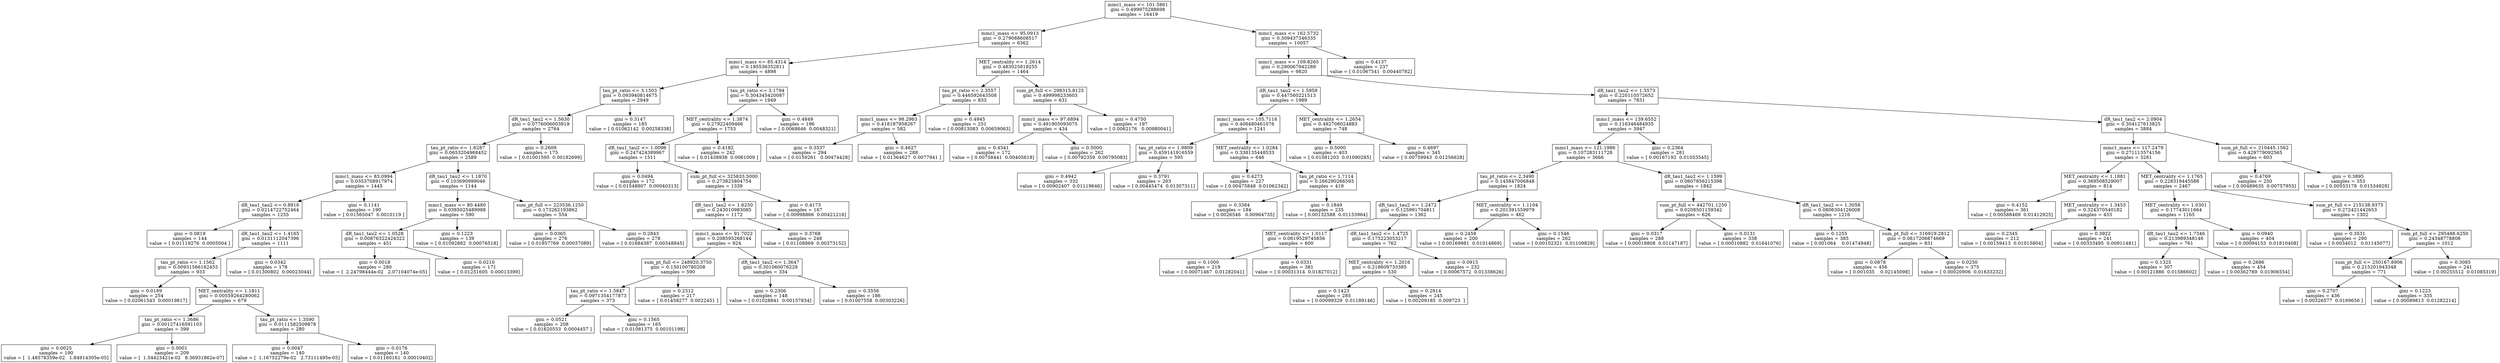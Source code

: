 digraph Tree {
0 [label="mmc1_mass <= 101.5861\ngini = 0.499975288698\nsamples = 16419", shape="box"] ;
1 [label="mmc1_mass <= 95.0913\ngini = 0.279088608517\nsamples = 6362", shape="box"] ;
0 -> 1 ;
2 [label="mmc1_mass <= 85.4314\ngini = 0.185536352811\nsamples = 4898", shape="box"] ;
1 -> 2 ;
3 [label="tau_pt_ratio <= 3.1503\ngini = 0.093940814675\nsamples = 2949", shape="box"] ;
2 -> 3 ;
4 [label="dR_tau1_tau2 <= 1.5630\ngini = 0.0776006003919\nsamples = 2764", shape="box"] ;
3 -> 4 ;
5 [label="tau_pt_ratio <= 1.6287\ngini = 0.0653204968452\nsamples = 2589", shape="box"] ;
4 -> 5 ;
6 [label="mmc1_mass <= 83.0994\ngini = 0.0353708917974\nsamples = 1445", shape="box"] ;
5 -> 6 ;
7 [label="dR_tau1_tau2 <= 0.8916\ngini = 0.0214722752464\nsamples = 1255", shape="box"] ;
6 -> 7 ;
8 [label="gini = 0.0819\nsamples = 144\nvalue = [ 0.01119276  0.0005004 ]", shape="box"] ;
7 -> 8 ;
9 [label="dR_tau1_tau2 <= 1.4165\ngini = 0.0131112047396\nsamples = 1111", shape="box"] ;
7 -> 9 ;
10 [label="tau_pt_ratio <= 1.1562\ngini = 0.00931566162455\nsamples = 933", shape="box"] ;
9 -> 10 ;
11 [label="gini = 0.0189\nsamples = 254\nvalue = [ 0.02061543  0.00019817]", shape="box"] ;
10 -> 11 ;
12 [label="MET_centrality <= 1.1811\ngini = 0.00559264280062\nsamples = 679", shape="box"] ;
10 -> 12 ;
13 [label="tau_pt_ratio <= 1.3686\ngini = 0.00127416591103\nsamples = 399", shape="box"] ;
12 -> 13 ;
14 [label="gini = 0.0025\nsamples = 190\nvalue = [  1.48578359e-02   1.84914305e-05]", shape="box"] ;
13 -> 14 ;
15 [label="gini = 0.0001\nsamples = 209\nvalue = [  1.54423421e-02   8.36931862e-07]", shape="box"] ;
13 -> 15 ;
16 [label="tau_pt_ratio <= 1.3590\ngini = 0.0111582509878\nsamples = 280", shape="box"] ;
12 -> 16 ;
17 [label="gini = 0.0047\nsamples = 140\nvalue = [  1.16752279e-02   2.73111495e-05]", shape="box"] ;
16 -> 17 ;
18 [label="gini = 0.0176\nsamples = 140\nvalue = [ 0.01160161  0.00010402]", shape="box"] ;
16 -> 18 ;
19 [label="gini = 0.0342\nsamples = 178\nvalue = [ 0.01300802  0.00023044]", shape="box"] ;
9 -> 19 ;
20 [label="gini = 0.1141\nsamples = 190\nvalue = [ 0.01565047  0.0010119 ]", shape="box"] ;
6 -> 20 ;
21 [label="dR_tau1_tau2 <= 1.1870\ngini = 0.103690999046\nsamples = 1144", shape="box"] ;
5 -> 21 ;
22 [label="mmc1_mass <= 80.4480\ngini = 0.0385025489988\nsamples = 590", shape="box"] ;
21 -> 22 ;
23 [label="dR_tau1_tau2 <= 1.0528\ngini = 0.00876322424322\nsamples = 451", shape="box"] ;
22 -> 23 ;
24 [label="gini = 0.0018\nsamples = 280\nvalue = [  2.24798444e-02   2.07104074e-05]", shape="box"] ;
23 -> 24 ;
25 [label="gini = 0.0210\nsamples = 171\nvalue = [ 0.01251605  0.00013399]", shape="box"] ;
23 -> 25 ;
26 [label="gini = 0.1223\nsamples = 139\nvalue = [ 0.01092882  0.00076518]", shape="box"] ;
22 -> 26 ;
27 [label="sum_pt_full <= 223536.1250\ngini = 0.173262193862\nsamples = 554", shape="box"] ;
21 -> 27 ;
28 [label="gini = 0.0365\nsamples = 276\nvalue = [ 0.01957769  0.00037089]", shape="box"] ;
27 -> 28 ;
29 [label="gini = 0.2843\nsamples = 278\nvalue = [ 0.01684387  0.00348845]", shape="box"] ;
27 -> 29 ;
30 [label="gini = 0.2609\nsamples = 175\nvalue = [ 0.01001595  0.00182699]", shape="box"] ;
4 -> 30 ;
31 [label="gini = 0.3147\nsamples = 185\nvalue = [ 0.01062142  0.00258338]", shape="box"] ;
3 -> 31 ;
32 [label="tau_pt_ratio <= 3.1794\ngini = 0.304345420087\nsamples = 1949", shape="box"] ;
2 -> 32 ;
33 [label="MET_centrality <= 1.3874\ngini = 0.27922409466\nsamples = 1753", shape="box"] ;
32 -> 33 ;
34 [label="dR_tau1_tau2 <= 1.0096\ngini = 0.247424389967\nsamples = 1511", shape="box"] ;
33 -> 34 ;
35 [label="gini = 0.0494\nsamples = 172\nvalue = [ 0.01548807  0.00040313]", shape="box"] ;
34 -> 35 ;
36 [label="sum_pt_full <= 325833.5000\ngini = 0.273825804754\nsamples = 1339", shape="box"] ;
34 -> 36 ;
37 [label="dR_tau1_tau2 <= 1.6250\ngini = 0.243010983085\nsamples = 1172", shape="box"] ;
36 -> 37 ;
38 [label="mmc1_mass <= 91.7022\ngini = 0.208595268144\nsamples = 924", shape="box"] ;
37 -> 38 ;
39 [label="sum_pt_full <= 248920.3750\ngini = 0.150100780208\nsamples = 590", shape="box"] ;
38 -> 39 ;
40 [label="tau_pt_ratio <= 1.5847\ngini = 0.0971354177873\nsamples = 373", shape="box"] ;
39 -> 40 ;
41 [label="gini = 0.0521\nsamples = 208\nvalue = [ 0.01620553  0.0004457 ]", shape="box"] ;
40 -> 41 ;
42 [label="gini = 0.1565\nsamples = 165\nvalue = [ 0.01081375  0.00101198]", shape="box"] ;
40 -> 42 ;
43 [label="gini = 0.2312\nsamples = 217\nvalue = [ 0.01458277  0.0022451 ]", shape="box"] ;
39 -> 43 ;
44 [label="dR_tau1_tau2 <= 1.3647\ngini = 0.301060076228\nsamples = 334", shape="box"] ;
38 -> 44 ;
45 [label="gini = 0.2306\nsamples = 148\nvalue = [ 0.01028841  0.00157834]", shape="box"] ;
44 -> 45 ;
46 [label="gini = 0.3556\nsamples = 186\nvalue = [ 0.01007558  0.00303226]", shape="box"] ;
44 -> 46 ;
47 [label="gini = 0.3768\nsamples = 248\nvalue = [ 0.01108869  0.00373152]", shape="box"] ;
37 -> 47 ;
48 [label="gini = 0.4173\nsamples = 167\nvalue = [ 0.00998866  0.00421216]", shape="box"] ;
36 -> 48 ;
49 [label="gini = 0.4182\nsamples = 242\nvalue = [ 0.01438938  0.0061009 ]", shape="box"] ;
33 -> 49 ;
50 [label="gini = 0.4849\nsamples = 196\nvalue = [ 0.0068646  0.0048321]", shape="box"] ;
32 -> 50 ;
51 [label="MET_centrality <= 1.2614\ngini = 0.483025819255\nsamples = 1464", shape="box"] ;
1 -> 51 ;
52 [label="tau_pt_ratio <= 2.3557\ngini = 0.446592643508\nsamples = 833", shape="box"] ;
51 -> 52 ;
53 [label="mmc1_mass <= 98.2963\ngini = 0.418187958267\nsamples = 582", shape="box"] ;
52 -> 53 ;
54 [label="gini = 0.3537\nsamples = 294\nvalue = [ 0.0159261   0.00474428]", shape="box"] ;
53 -> 54 ;
55 [label="gini = 0.4627\nsamples = 288\nvalue = [ 0.01364627  0.0077941 ]", shape="box"] ;
53 -> 55 ;
56 [label="gini = 0.4945\nsamples = 251\nvalue = [ 0.00813083  0.00659063]", shape="box"] ;
52 -> 56 ;
57 [label="sum_pt_full <= 298315.8125\ngini = 0.499998233603\nsamples = 631", shape="box"] ;
51 -> 57 ;
58 [label="mmc1_mass <= 97.6894\ngini = 0.491905093075\nsamples = 434", shape="box"] ;
57 -> 58 ;
59 [label="gini = 0.4541\nsamples = 172\nvalue = [ 0.00758441  0.00405618]", shape="box"] ;
58 -> 59 ;
60 [label="gini = 0.5000\nsamples = 262\nvalue = [ 0.00792359  0.00795083]", shape="box"] ;
58 -> 60 ;
61 [label="gini = 0.4750\nsamples = 197\nvalue = [ 0.0062176   0.00980041]", shape="box"] ;
57 -> 61 ;
62 [label="mmc1_mass <= 162.5732\ngini = 0.309437346335\nsamples = 10057", shape="box"] ;
0 -> 62 ;
63 [label="mmc1_mass <= 109.8265\ngini = 0.290067942289\nsamples = 9820", shape="box"] ;
62 -> 63 ;
64 [label="dR_tau1_tau2 <= 1.5959\ngini = 0.447560221513\nsamples = 1989", shape="box"] ;
63 -> 64 ;
65 [label="mmc1_mass <= 105.7116\ngini = 0.406480461076\nsamples = 1241", shape="box"] ;
64 -> 65 ;
66 [label="tau_pt_ratio <= 1.9809\ngini = 0.459141916559\nsamples = 595", shape="box"] ;
65 -> 66 ;
67 [label="gini = 0.4942\nsamples = 332\nvalue = [ 0.00902407  0.01119646]", shape="box"] ;
66 -> 67 ;
68 [label="gini = 0.3791\nsamples = 263\nvalue = [ 0.00445474  0.01307311]", shape="box"] ;
66 -> 68 ;
69 [label="MET_centrality <= 1.0284\ngini = 0.338135448533\nsamples = 646", shape="box"] ;
65 -> 69 ;
70 [label="gini = 0.4273\nsamples = 227\nvalue = [ 0.00475848  0.01062342]", shape="box"] ;
69 -> 70 ;
71 [label="tau_pt_ratio <= 1.7114\ngini = 0.266290266593\nsamples = 419", shape="box"] ;
69 -> 71 ;
72 [label="gini = 0.3384\nsamples = 184\nvalue = [ 0.0026546   0.00964735]", shape="box"] ;
71 -> 72 ;
73 [label="gini = 0.1849\nsamples = 235\nvalue = [ 0.00132588  0.01153964]", shape="box"] ;
71 -> 73 ;
74 [label="MET_centrality <= 1.2654\ngini = 0.492708024883\nsamples = 748", shape="box"] ;
64 -> 74 ;
75 [label="gini = 0.5000\nsamples = 403\nvalue = [ 0.01081203  0.01090285]", shape="box"] ;
74 -> 75 ;
76 [label="gini = 0.4697\nsamples = 345\nvalue = [ 0.00759943  0.01256628]", shape="box"] ;
74 -> 76 ;
77 [label="dR_tau1_tau2 <= 1.5573\ngini = 0.220110572652\nsamples = 7831", shape="box"] ;
63 -> 77 ;
78 [label="mmc1_mass <= 139.6552\ngini = 0.116346484935\nsamples = 3947", shape="box"] ;
77 -> 78 ;
79 [label="mmc1_mass <= 121.1986\ngini = 0.107283111728\nsamples = 3666", shape="box"] ;
78 -> 79 ;
80 [label="tau_pt_ratio <= 2.3490\ngini = 0.145847006848\nsamples = 1824", shape="box"] ;
79 -> 80 ;
81 [label="dR_tau1_tau2 <= 1.2472\ngini = 0.125991704811\nsamples = 1362", shape="box"] ;
80 -> 81 ;
82 [label="MET_centrality <= 1.0117\ngini = 0.0619529745856\nsamples = 600", shape="box"] ;
81 -> 82 ;
83 [label="gini = 0.1000\nsamples = 219\nvalue = [ 0.00071467  0.01282041]", shape="box"] ;
82 -> 83 ;
84 [label="gini = 0.0331\nsamples = 381\nvalue = [ 0.00031314  0.01827012]", shape="box"] ;
82 -> 84 ;
85 [label="dR_tau1_tau2 <= 1.4725\ngini = 0.175223053217\nsamples = 762", shape="box"] ;
81 -> 85 ;
86 [label="MET_centrality <= 1.2016\ngini = 0.218609733385\nsamples = 530", shape="box"] ;
85 -> 86 ;
87 [label="gini = 0.1423\nsamples = 285\nvalue = [ 0.00099329  0.01189146]", shape="box"] ;
86 -> 87 ;
88 [label="gini = 0.2914\nsamples = 245\nvalue = [ 0.00209185  0.009723  ]", shape="box"] ;
86 -> 88 ;
89 [label="gini = 0.0915\nsamples = 232\nvalue = [ 0.00067572  0.01338626]", shape="box"] ;
85 -> 89 ;
90 [label="MET_centrality <= 1.1104\ngini = 0.201391559979\nsamples = 462", shape="box"] ;
80 -> 90 ;
91 [label="gini = 0.2458\nsamples = 200\nvalue = [ 0.00169981  0.01014869]", shape="box"] ;
90 -> 91 ;
92 [label="gini = 0.1546\nsamples = 262\nvalue = [ 0.00102321  0.01109829]", shape="box"] ;
90 -> 92 ;
93 [label="dR_tau1_tau2 <= 1.1599\ngini = 0.0607856215398\nsamples = 1842", shape="box"] ;
79 -> 93 ;
94 [label="sum_pt_full <= 442701.1250\ngini = 0.0208501159342\nsamples = 626", shape="box"] ;
93 -> 94 ;
95 [label="gini = 0.0317\nsamples = 288\nvalue = [ 0.00018808  0.01147187]", shape="box"] ;
94 -> 95 ;
96 [label="gini = 0.0131\nsamples = 338\nvalue = [ 0.00010882  0.01641076]", shape="box"] ;
94 -> 96 ;
97 [label="dR_tau1_tau2 <= 1.3058\ngini = 0.0806304126008\nsamples = 1216", shape="box"] ;
93 -> 97 ;
98 [label="gini = 0.1255\nsamples = 385\nvalue = [ 0.001064    0.01474948]", shape="box"] ;
97 -> 98 ;
99 [label="sum_pt_full <= 316919.2812\ngini = 0.0617206874669\nsamples = 831", shape="box"] ;
97 -> 99 ;
100 [label="gini = 0.0878\nsamples = 456\nvalue = [ 0.001035    0.02145098]", shape="box"] ;
99 -> 100 ;
101 [label="gini = 0.0250\nsamples = 375\nvalue = [ 0.00020906  0.01633232]", shape="box"] ;
99 -> 101 ;
102 [label="gini = 0.2364\nsamples = 281\nvalue = [ 0.00167192  0.01053545]", shape="box"] ;
78 -> 102 ;
103 [label="dR_tau1_tau2 <= 2.0904\ngini = 0.304127613825\nsamples = 3884", shape="box"] ;
77 -> 103 ;
104 [label="mmc1_mass <= 117.2479\ngini = 0.271113574156\nsamples = 3281", shape="box"] ;
103 -> 104 ;
105 [label="MET_centrality <= 1.1881\ngini = 0.369508529007\nsamples = 814", shape="box"] ;
104 -> 105 ;
106 [label="gini = 0.4152\nsamples = 361\nvalue = [ 0.00588469  0.01412925]", shape="box"] ;
105 -> 106 ;
107 [label="MET_centrality <= 1.3453\ngini = 0.324370540182\nsamples = 453", shape="box"] ;
105 -> 107 ;
108 [label="gini = 0.2345\nsamples = 212\nvalue = [ 0.00159413  0.01015804]", shape="box"] ;
107 -> 108 ;
109 [label="gini = 0.3922\nsamples = 241\nvalue = [ 0.00333495  0.00911481]", shape="box"] ;
107 -> 109 ;
110 [label="MET_centrality <= 1.1765\ngini = 0.228319445588\nsamples = 2467", shape="box"] ;
104 -> 110 ;
111 [label="MET_centrality <= 1.0301\ngini = 0.17743011664\nsamples = 1165", shape="box"] ;
110 -> 111 ;
112 [label="dR_tau1_tau2 <= 1.7346\ngini = 0.213989348146\nsamples = 761", shape="box"] ;
111 -> 112 ;
113 [label="gini = 0.1325\nsamples = 307\nvalue = [ 0.00121886  0.01586602]", shape="box"] ;
112 -> 113 ;
114 [label="gini = 0.2686\nsamples = 454\nvalue = [ 0.00362769  0.01906554]", shape="box"] ;
112 -> 114 ;
115 [label="gini = 0.0940\nsamples = 404\nvalue = [ 0.00094153  0.01810408]", shape="box"] ;
111 -> 115 ;
116 [label="sum_pt_full <= 215138.9375\ngini = 0.272421442653\nsamples = 1302", shape="box"] ;
110 -> 116 ;
117 [label="gini = 0.3531\nsamples = 290\nvalue = [ 0.0034012   0.01145077]", shape="box"] ;
116 -> 117 ;
118 [label="sum_pt_full <= 295488.6250\ngini = 0.24348778808\nsamples = 1012", shape="box"] ;
116 -> 118 ;
119 [label="sum_pt_full <= 250167.8906\ngini = 0.215201943348\nsamples = 771", shape="box"] ;
118 -> 119 ;
120 [label="gini = 0.2707\nsamples = 436\nvalue = [ 0.00326577  0.0169656 ]", shape="box"] ;
119 -> 120 ;
121 [label="gini = 0.1223\nsamples = 335\nvalue = [ 0.00089813  0.01282214]", shape="box"] ;
119 -> 121 ;
122 [label="gini = 0.3085\nsamples = 241\nvalue = [ 0.00255512  0.01085319]", shape="box"] ;
118 -> 122 ;
123 [label="sum_pt_full <= 210445.1562\ngini = 0.429779092565\nsamples = 603", shape="box"] ;
103 -> 123 ;
124 [label="gini = 0.4769\nsamples = 250\nvalue = [ 0.00489635  0.00757955]", shape="box"] ;
123 -> 124 ;
125 [label="gini = 0.3895\nsamples = 353\nvalue = [ 0.00553178  0.01534929]", shape="box"] ;
123 -> 125 ;
126 [label="gini = 0.4137\nsamples = 237\nvalue = [ 0.01067541  0.00440782]", shape="box"] ;
62 -> 126 ;
}